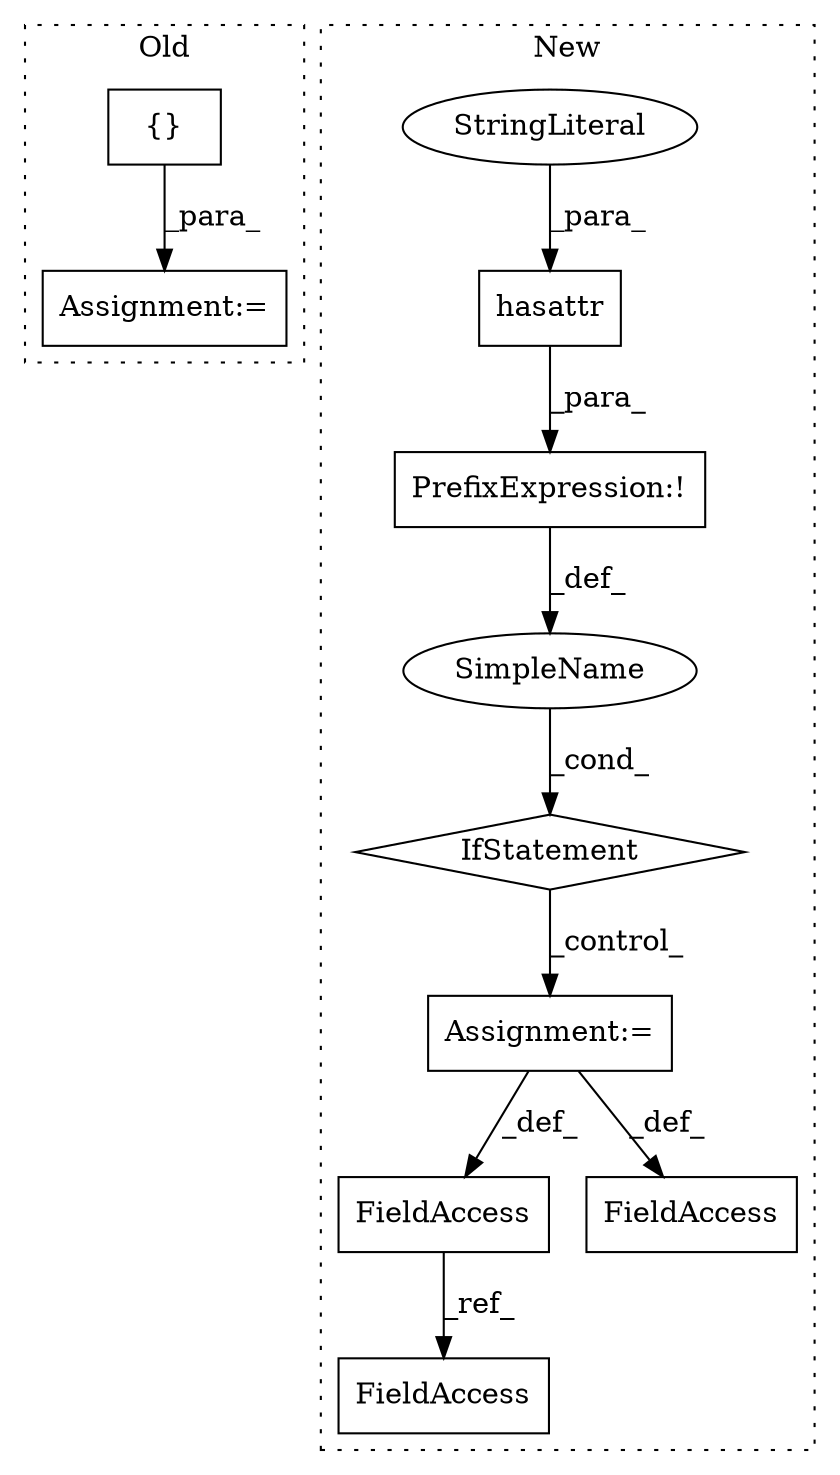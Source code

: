 digraph G {
subgraph cluster0 {
1 [label="{}" a="4" s="5223,5237" l="1,1" shape="box"];
5 [label="Assignment:=" a="7" s="5197" l="2" shape="box"];
label = "Old";
style="dotted";
}
subgraph cluster1 {
2 [label="hasattr" a="32" s="3371,3388" l="8,1" shape="box"];
3 [label="IfStatement" a="25" s="3366,3389" l="4,2" shape="diamond"];
4 [label="StringLiteral" a="45" s="3384" l="4" shape="ellipse"];
6 [label="Assignment:=" a="7" s="3410" l="1" shape="box"];
7 [label="SimpleName" a="42" s="" l="" shape="ellipse"];
8 [label="FieldAccess" a="22" s="3459" l="7" shape="box"];
9 [label="FieldAccess" a="22" s="3609" l="7" shape="box"];
10 [label="PrefixExpression:!" a="38" s="3370" l="1" shape="box"];
11 [label="FieldAccess" a="22" s="3513" l="11" shape="box"];
label = "New";
style="dotted";
}
1 -> 5 [label="_para_"];
2 -> 10 [label="_para_"];
3 -> 6 [label="_control_"];
4 -> 2 [label="_para_"];
6 -> 11 [label="_def_"];
6 -> 8 [label="_def_"];
7 -> 3 [label="_cond_"];
8 -> 9 [label="_ref_"];
10 -> 7 [label="_def_"];
}